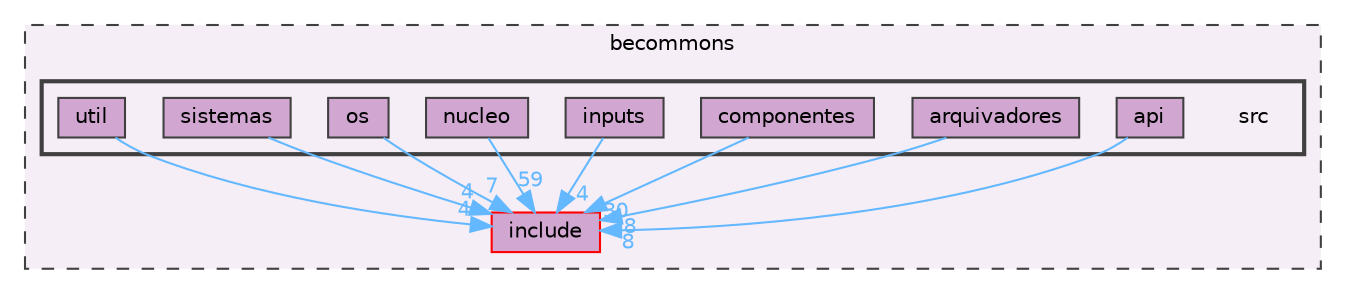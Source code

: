 digraph "becommons/src"
{
 // LATEX_PDF_SIZE
  bgcolor="transparent";
  edge [fontname=Helvetica,fontsize=10,labelfontname=Helvetica,labelfontsize=10];
  node [fontname=Helvetica,fontsize=10,shape=box,height=0.2,width=0.4];
  compound=true
  subgraph clusterdir_0394786a11e0dfde3dca27fdccf84bfd {
    graph [ bgcolor="#f6eef6", pencolor="grey25", label="becommons", fontname=Helvetica,fontsize=10 style="filled,dashed", URL="dir_0394786a11e0dfde3dca27fdccf84bfd.html",tooltip=""]
  dir_9a744b5567c265deacf566b467d8af59 [label="include", fillcolor="#d1a7d1", color="red", style="filled", URL="dir_9a744b5567c265deacf566b467d8af59.html",tooltip=""];
  subgraph clusterdir_c4122870b4eb0ef02862e41dabd11367 {
    graph [ bgcolor="#f6eef6", pencolor="grey25", label="", fontname=Helvetica,fontsize=10 style="filled,bold", URL="dir_c4122870b4eb0ef02862e41dabd11367.html",tooltip=""]
    dir_c4122870b4eb0ef02862e41dabd11367 [shape=plaintext, label="src"];
  dir_1ca6362e2195f9481ffaf5cf52890df5 [label="api", fillcolor="#d1a7d1", color="grey25", style="filled", URL="dir_1ca6362e2195f9481ffaf5cf52890df5.html",tooltip=""];
  dir_ac92d1c51ac5573cf62f382eac9f3d34 [label="arquivadores", fillcolor="#d1a7d1", color="grey25", style="filled", URL="dir_ac92d1c51ac5573cf62f382eac9f3d34.html",tooltip=""];
  dir_8ec866bb956e524c374443dbfe033dff [label="componentes", fillcolor="#d1a7d1", color="grey25", style="filled", URL="dir_8ec866bb956e524c374443dbfe033dff.html",tooltip=""];
  dir_c954b0b38da157d2b1def604b4625cf0 [label="inputs", fillcolor="#d1a7d1", color="grey25", style="filled", URL="dir_c954b0b38da157d2b1def604b4625cf0.html",tooltip=""];
  dir_631cf8c1bfbf866bd459e4efbb1d87d5 [label="nucleo", fillcolor="#d1a7d1", color="grey25", style="filled", URL="dir_631cf8c1bfbf866bd459e4efbb1d87d5.html",tooltip=""];
  dir_c7d53071d3c2667fe9477d23d0940d08 [label="os", fillcolor="#d1a7d1", color="grey25", style="filled", URL="dir_c7d53071d3c2667fe9477d23d0940d08.html",tooltip=""];
  dir_63588a57c7745ee97b53552bbcc1d1fd [label="sistemas", fillcolor="#d1a7d1", color="grey25", style="filled", URL="dir_63588a57c7745ee97b53552bbcc1d1fd.html",tooltip=""];
  dir_6af0bd49f59f8f835a80fb3f160625bc [label="util", fillcolor="#d1a7d1", color="grey25", style="filled", URL="dir_6af0bd49f59f8f835a80fb3f160625bc.html",tooltip=""];
  }
  }
  dir_1ca6362e2195f9481ffaf5cf52890df5->dir_9a744b5567c265deacf566b467d8af59 [headlabel="8", labeldistance=1.5 headhref="dir_000001_000011.html" href="dir_000001_000011.html" color="steelblue1" fontcolor="steelblue1"];
  dir_ac92d1c51ac5573cf62f382eac9f3d34->dir_9a744b5567c265deacf566b467d8af59 [headlabel="8", labeldistance=1.5 headhref="dir_000003_000011.html" href="dir_000003_000011.html" color="steelblue1" fontcolor="steelblue1"];
  dir_8ec866bb956e524c374443dbfe033dff->dir_9a744b5567c265deacf566b467d8af59 [headlabel="30", labeldistance=1.5 headhref="dir_000006_000011.html" href="dir_000006_000011.html" color="steelblue1" fontcolor="steelblue1"];
  dir_c954b0b38da157d2b1def604b4625cf0->dir_9a744b5567c265deacf566b467d8af59 [headlabel="4", labeldistance=1.5 headhref="dir_000014_000011.html" href="dir_000014_000011.html" color="steelblue1" fontcolor="steelblue1"];
  dir_631cf8c1bfbf866bd459e4efbb1d87d5->dir_9a744b5567c265deacf566b467d8af59 [headlabel="59", labeldistance=1.5 headhref="dir_000016_000011.html" href="dir_000016_000011.html" color="steelblue1" fontcolor="steelblue1"];
  dir_c7d53071d3c2667fe9477d23d0940d08->dir_9a744b5567c265deacf566b467d8af59 [headlabel="7", labeldistance=1.5 headhref="dir_000018_000011.html" href="dir_000018_000011.html" color="steelblue1" fontcolor="steelblue1"];
  dir_63588a57c7745ee97b53552bbcc1d1fd->dir_9a744b5567c265deacf566b467d8af59 [headlabel="4", labeldistance=1.5 headhref="dir_000021_000011.html" href="dir_000021_000011.html" color="steelblue1" fontcolor="steelblue1"];
  dir_6af0bd49f59f8f835a80fb3f160625bc->dir_9a744b5567c265deacf566b467d8af59 [headlabel="4", labeldistance=1.5 headhref="dir_000028_000011.html" href="dir_000028_000011.html" color="steelblue1" fontcolor="steelblue1"];
}
